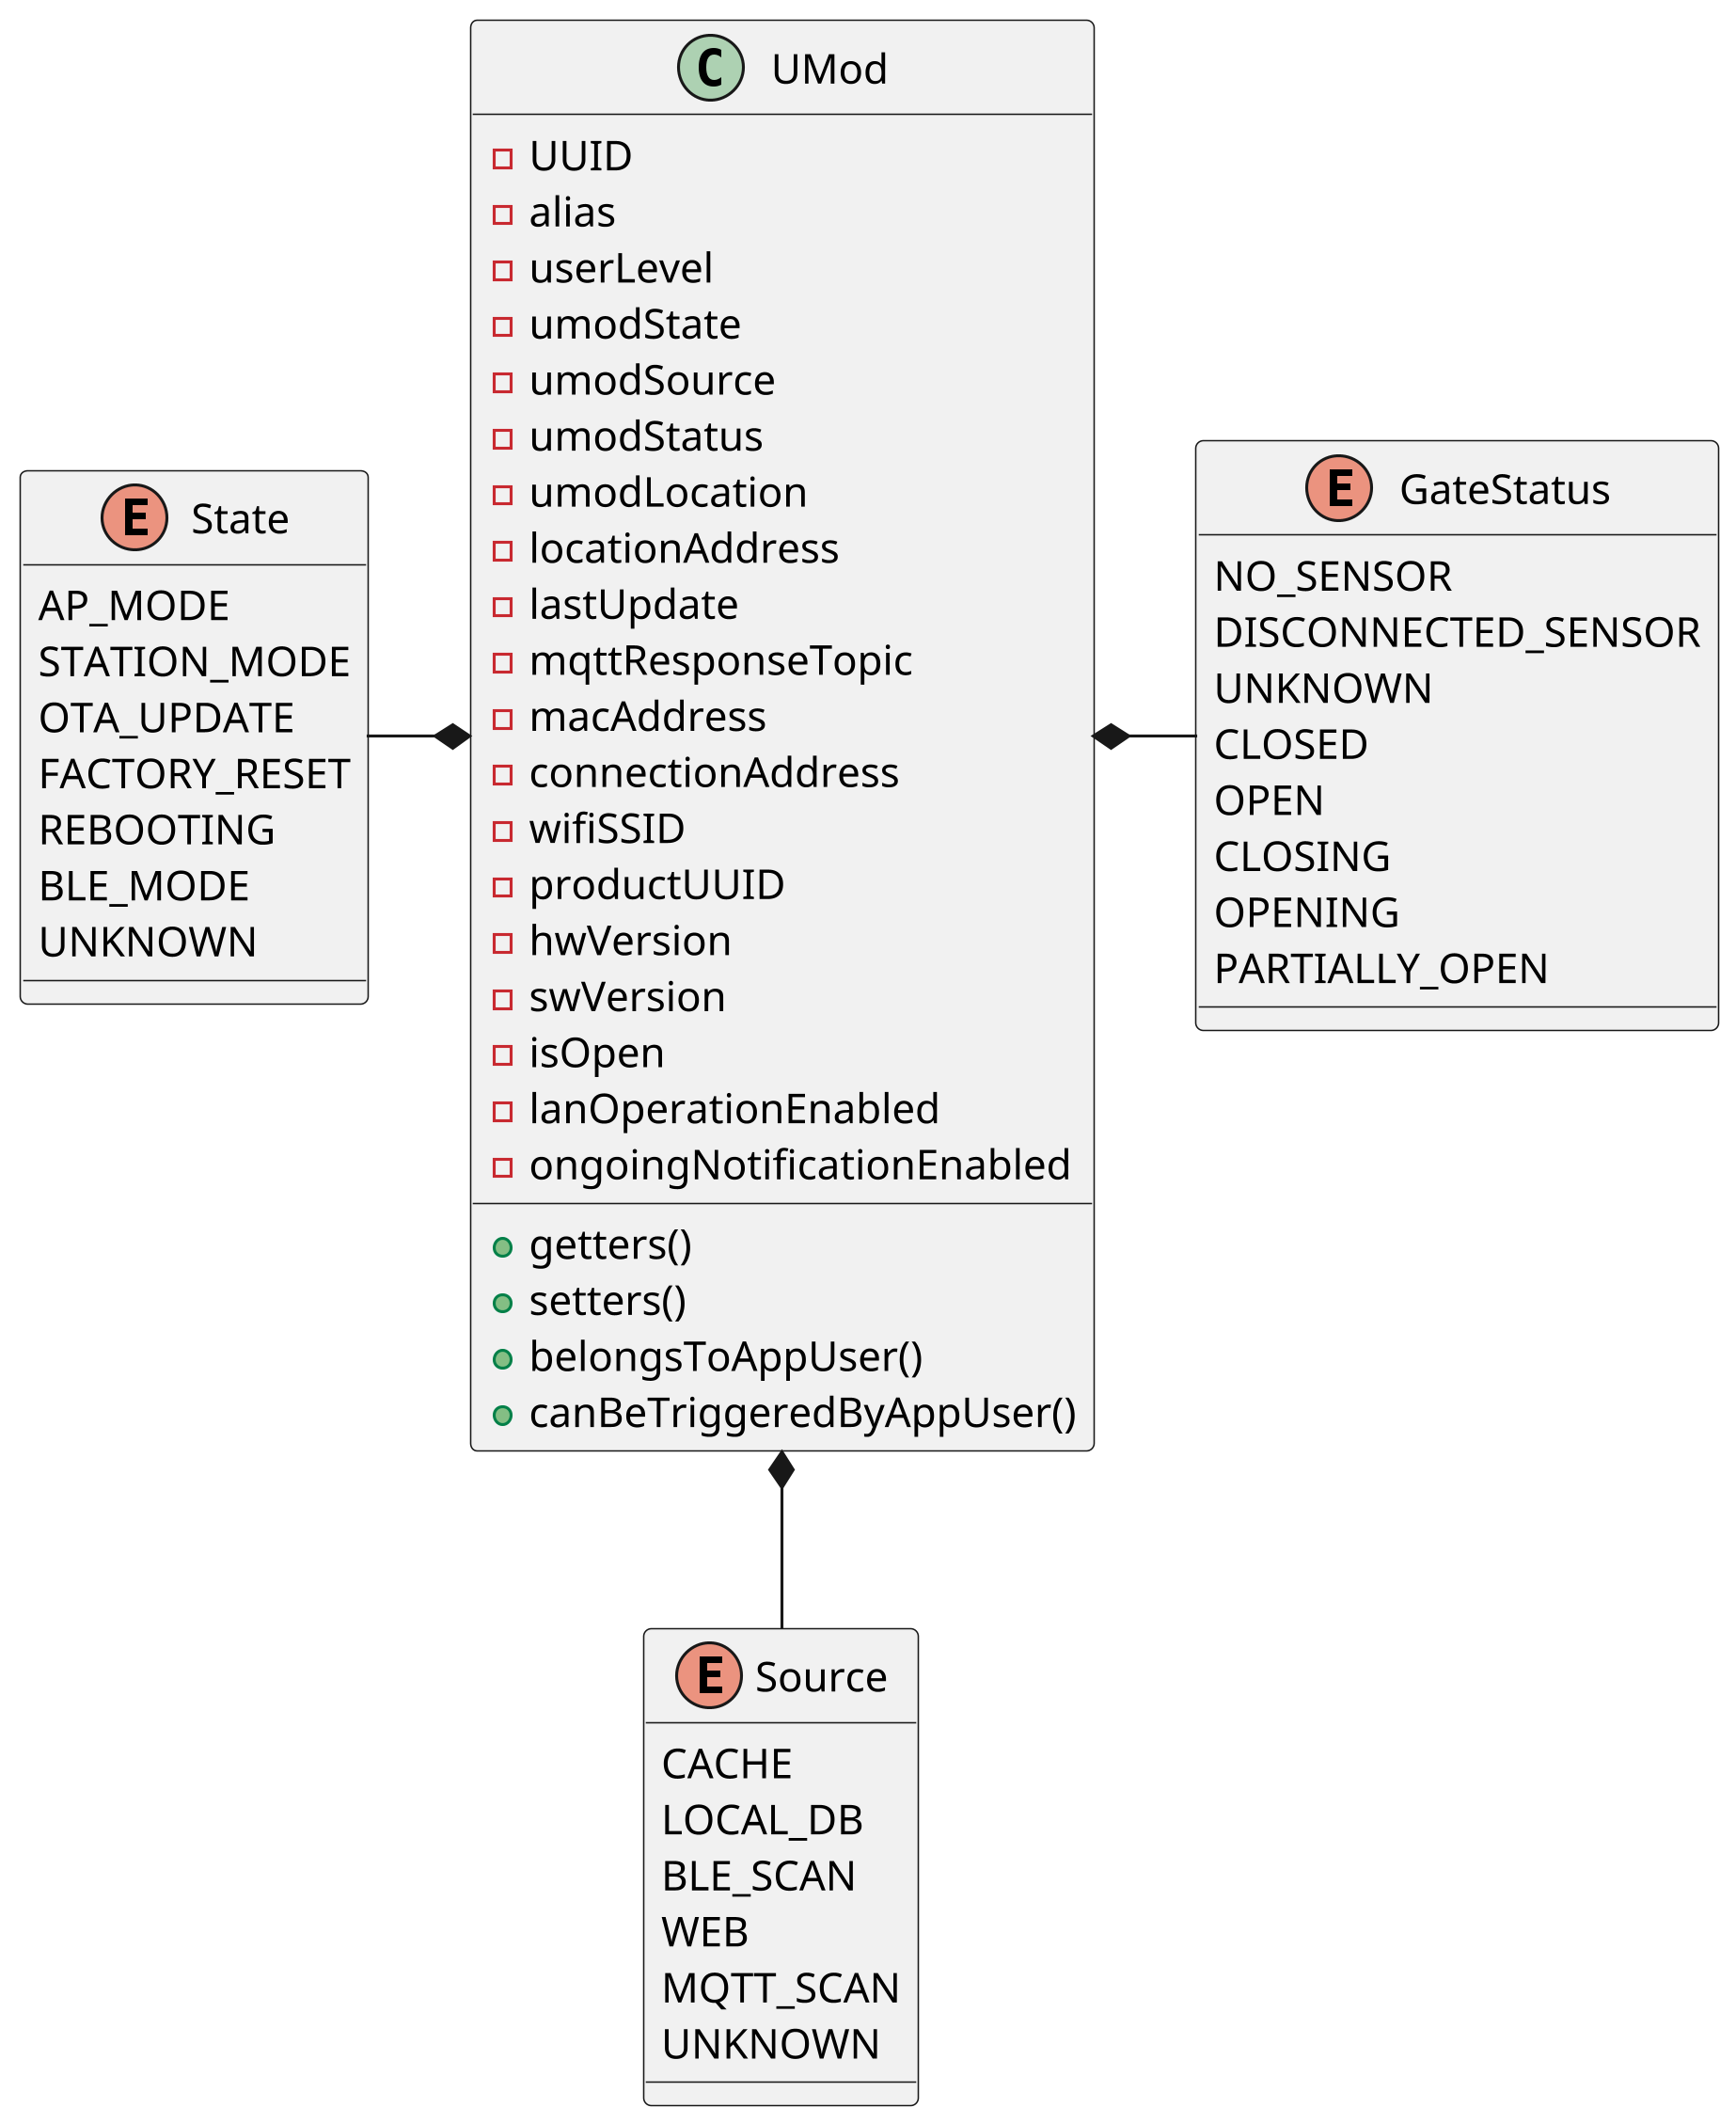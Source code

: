 @startuml CLASS_umod

skinparam dpi 300

enum State{
    AP_MODE
    STATION_MODE
    OTA_UPDATE
    FACTORY_RESET
    REBOOTING
    BLE_MODE
    UNKNOWN
}

enum GateStatus{
    NO_SENSOR
    DISCONNECTED_SENSOR
    UNKNOWN
    CLOSED
    OPEN
    CLOSING
    OPENING
    PARTIALLY_OPEN
}

enum Source{
    CACHE
    LOCAL_DB
    BLE_SCAN
    WEB
    MQTT_SCAN
    UNKNOWN
}

class UMod{
    - UUID
    - alias
    - userLevel
    - umodState
    - umodSource
    - umodStatus
    - umodLocation
    - locationAddress
    - lastUpdate
    - mqttResponseTopic
    - macAddress
    - connectionAddress
    - wifiSSID
    - productUUID
    - hwVersion
    - swVersion
    - isOpen
    - lanOperationEnabled
    - ongoingNotificationEnabled
    
    + getters()
    + setters()
    + belongsToAppUser()
    + canBeTriggeredByAppUser()

}

UMod *-left State
UMod *-right GateStatus
UMod *-down- Source
@enduml